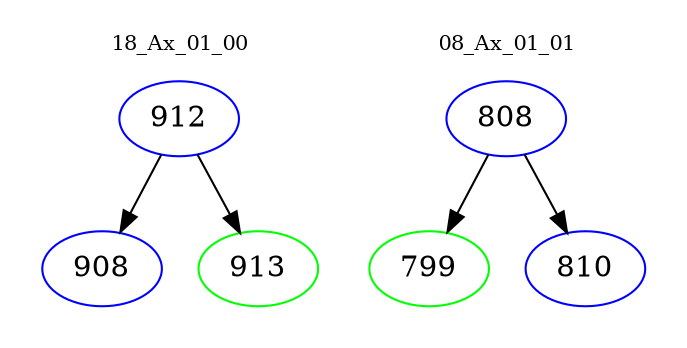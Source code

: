 digraph{
subgraph cluster_0 {
color = white
label = "18_Ax_01_00";
fontsize=10;
T0_912 [label="912", color="blue"]
T0_912 -> T0_908 [color="black"]
T0_908 [label="908", color="blue"]
T0_912 -> T0_913 [color="black"]
T0_913 [label="913", color="green"]
}
subgraph cluster_1 {
color = white
label = "08_Ax_01_01";
fontsize=10;
T1_808 [label="808", color="blue"]
T1_808 -> T1_799 [color="black"]
T1_799 [label="799", color="green"]
T1_808 -> T1_810 [color="black"]
T1_810 [label="810", color="blue"]
}
}
